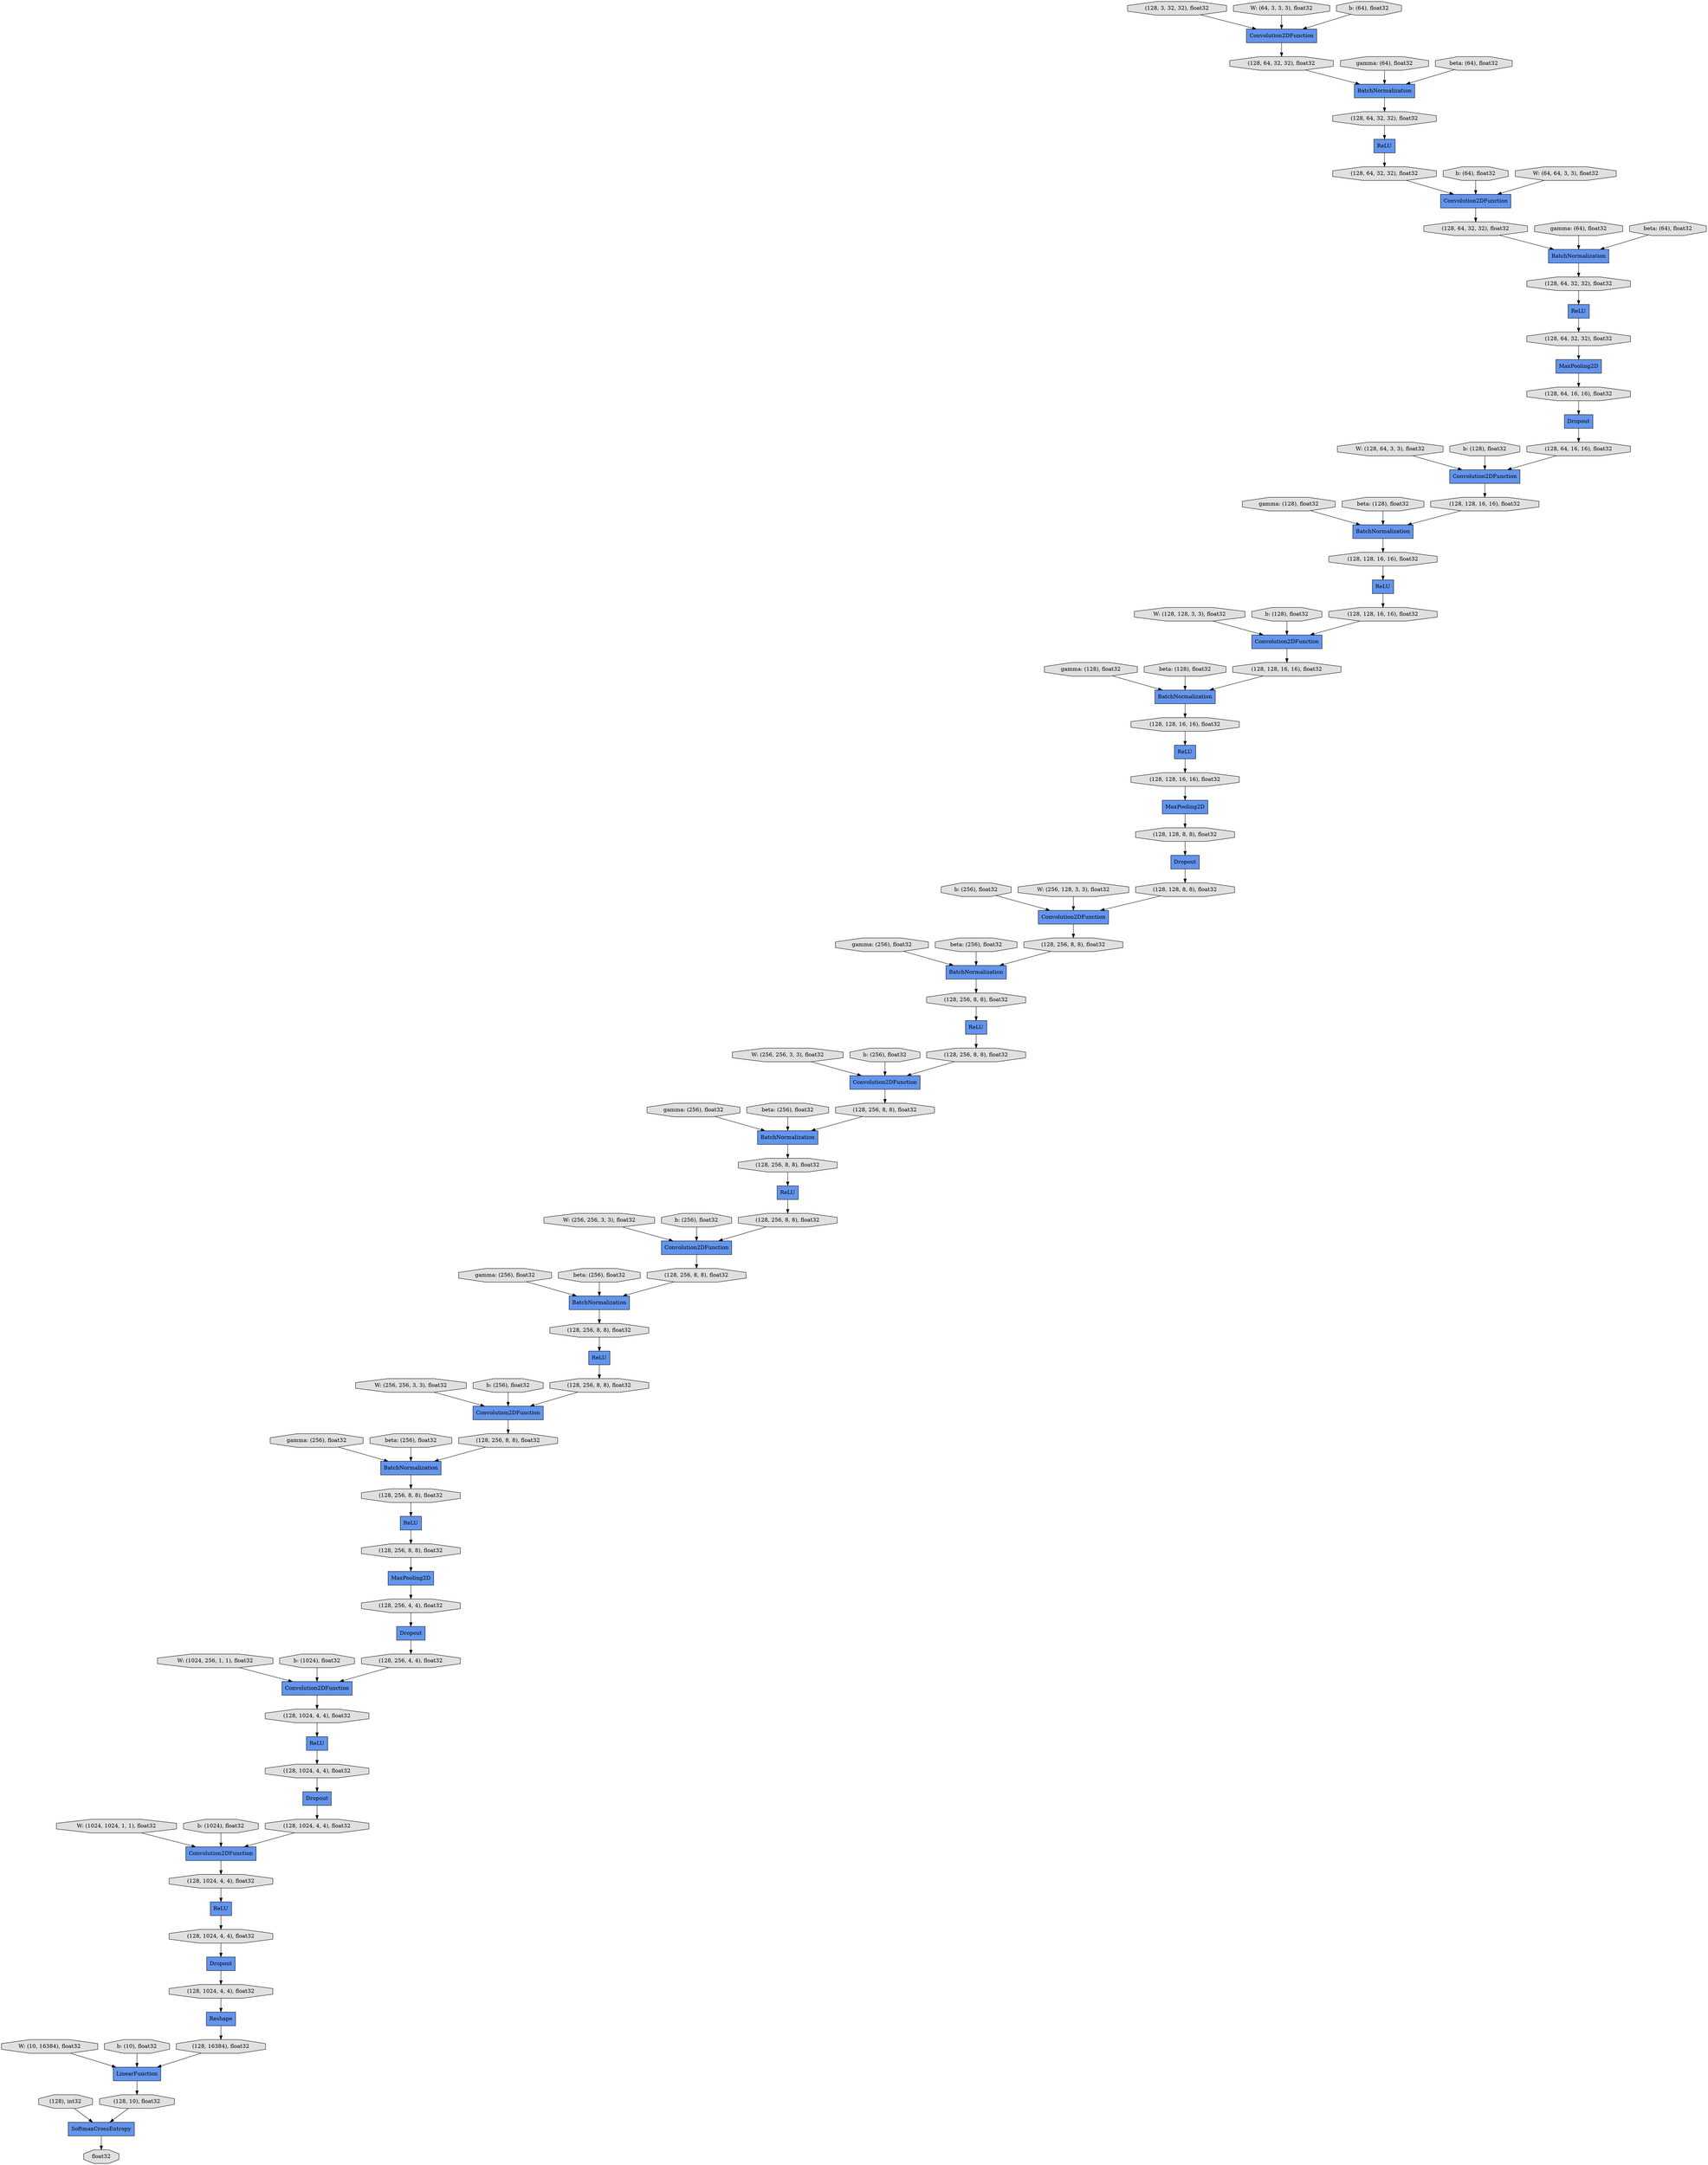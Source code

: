 digraph graphname{rankdir=TB;140088422113352 [label="BatchNormalization",style="filled",fillcolor="#6495ED",shape="record"];140088422113408 [label="ReLU",style="filled",fillcolor="#6495ED",shape="record"];140088422023352 [label="W: (256, 256, 3, 3), float32",style="filled",fillcolor="#E0E0E0",shape="octagon"];140088422088888 [label="BatchNormalization",style="filled",fillcolor="#6495ED",shape="record"];140088422113632 [label="(128, 64, 32, 32), float32",style="filled",fillcolor="#E0E0E0",shape="octagon"];140088422089112 [label="(128, 64, 16, 16), float32",style="filled",fillcolor="#E0E0E0",shape="octagon"];140088422089168 [label="Convolution2DFunction",style="filled",fillcolor="#6495ED",shape="record"];140088422023744 [label="b: (256), float32",style="filled",fillcolor="#E0E0E0",shape="octagon"];140088422113912 [label="(128, 64, 32, 32), float32",style="filled",fillcolor="#E0E0E0",shape="octagon"];140088422024136 [label="gamma: (256), float32",style="filled",fillcolor="#E0E0E0",shape="octagon"];140088422114528 [label="(128, 64, 32, 32), float32",style="filled",fillcolor="#E0E0E0",shape="octagon"];140088422024528 [label="beta: (256), float32",style="filled",fillcolor="#E0E0E0",shape="octagon"];140089624356176 [label="(128, 64, 16, 16), float32",style="filled",fillcolor="#E0E0E0",shape="octagon"];140088422114808 [label="MaxPooling2D",style="filled",fillcolor="#6495ED",shape="record"];140088422024808 [label="W: (1024, 256, 1, 1), float32",style="filled",fillcolor="#E0E0E0",shape="octagon"];140088422025200 [label="b: (1024), float32",style="filled",fillcolor="#E0E0E0",shape="octagon"];140088422025536 [label="W: (1024, 1024, 1, 1), float32",style="filled",fillcolor="#E0E0E0",shape="octagon"];140088422115648 [label="ReLU",style="filled",fillcolor="#6495ED",shape="record"];140088422115872 [label="(128, 64, 32, 32), float32",style="filled",fillcolor="#E0E0E0",shape="octagon"];140088422025928 [label="b: (1024), float32",style="filled",fillcolor="#E0E0E0",shape="octagon"];140088422091464 [label="(128, 64, 32, 32), float32",style="filled",fillcolor="#E0E0E0",shape="octagon"];140088422116208 [label="(128, 64, 32, 32), float32",style="filled",fillcolor="#E0E0E0",shape="octagon"];140088422026264 [label="W: (10, 16384), float32",style="filled",fillcolor="#E0E0E0",shape="octagon"];140088404975568 [label="(128, 16384), float32",style="filled",fillcolor="#E0E0E0",shape="octagon"];140088422116432 [label="Convolution2DFunction",style="filled",fillcolor="#6495ED",shape="record"];140088422026488 [label="b: (10), float32",style="filled",fillcolor="#E0E0E0",shape="octagon"];140088422116712 [label="Convolution2DFunction",style="filled",fillcolor="#6495ED",shape="record"];140088422116768 [label="(128, 3, 32, 32), float32",style="filled",fillcolor="#E0E0E0",shape="octagon"];140088422116992 [label="BatchNormalization",style="filled",fillcolor="#6495ED",shape="record"];140088405004360 [label="LinearFunction",style="filled",fillcolor="#6495ED",shape="record"];140088404955264 [label="Dropout",style="filled",fillcolor="#6495ED",shape="record"];140088422051968 [label="BatchNormalization",style="filled",fillcolor="#6495ED",shape="record"];140088422011120 [label="b: (256), float32",style="filled",fillcolor="#E0E0E0",shape="octagon"];140088404955376 [label="(128, 128, 16, 16), float32",style="filled",fillcolor="#E0E0E0",shape="octagon"];140088421970160 [label="b: (64), float32",style="filled",fillcolor="#E0E0E0",shape="octagon"];140088405004584 [label="(128, 10), float32",style="filled",fillcolor="#E0E0E0",shape="octagon"];140088404971816 [label="(128, 256, 8, 8), float32",style="filled",fillcolor="#E0E0E0",shape="octagon"];140088422052192 [label="ReLU",style="filled",fillcolor="#6495ED",shape="record"];140088405004696 [label="(128), int32",style="filled",fillcolor="#E0E0E0",shape="octagon"];140088404955544 [label="(128, 128, 8, 8), float32",style="filled",fillcolor="#E0E0E0",shape="octagon"];140088404955656 [label="Convolution2DFunction",style="filled",fillcolor="#6495ED",shape="record"];140088421970496 [label="gamma: (64), float32",style="filled",fillcolor="#E0E0E0",shape="octagon"];140088422011512 [label="gamma: (256), float32",style="filled",fillcolor="#E0E0E0",shape="octagon"];140088404972264 [label="Dropout",style="filled",fillcolor="#6495ED",shape="record"];140088404955936 [label="Convolution2DFunction",style="filled",fillcolor="#6495ED",shape="record"];140088422060832 [label="(128, 128, 16, 16), float32",style="filled",fillcolor="#E0E0E0",shape="octagon"];140088404972376 [label="(128, 256, 8, 8), float32",style="filled",fillcolor="#E0E0E0",shape="octagon"];140088404955992 [label="(128, 128, 8, 8), float32",style="filled",fillcolor="#E0E0E0",shape="octagon"];140088421970776 [label="beta: (64), float32",style="filled",fillcolor="#E0E0E0",shape="octagon"];140088404972488 [label="(128, 256, 4, 4), float32",style="filled",fillcolor="#E0E0E0",shape="octagon"];140088421970888 [label="W: (128, 64, 3, 3), float32",style="filled",fillcolor="#E0E0E0",shape="octagon"];140088405005312 [label="float32",style="filled",fillcolor="#E0E0E0",shape="octagon"];140088422011904 [label="beta: (256), float32",style="filled",fillcolor="#E0E0E0",shape="octagon"];140089623548928 [label="Dropout",style="filled",fillcolor="#6495ED",shape="record"];140088404972600 [label="Convolution2DFunction",style="filled",fillcolor="#6495ED",shape="record"];140088404956272 [label="(128, 256, 8, 8), float32",style="filled",fillcolor="#E0E0E0",shape="octagon"];140089604986024 [label="W: (64, 3, 3, 3), float32",style="filled",fillcolor="#E0E0E0",shape="octagon"];140088404956384 [label="(128, 256, 8, 8), float32",style="filled",fillcolor="#E0E0E0",shape="octagon"];140088422012184 [label="W: (256, 256, 3, 3), float32",style="filled",fillcolor="#E0E0E0",shape="octagon"];140088404956440 [label="ReLU",style="filled",fillcolor="#6495ED",shape="record"];140088404956496 [label="BatchNormalization",style="filled",fillcolor="#6495ED",shape="record"];140088404972936 [label="Convolution2DFunction",style="filled",fillcolor="#6495ED",shape="record"];140088421971336 [label="b: (128), float32",style="filled",fillcolor="#E0E0E0",shape="octagon"];140088404972992 [label="(128, 256, 4, 4), float32",style="filled",fillcolor="#E0E0E0",shape="octagon"];140089623549376 [label="Convolution2DFunction",style="filled",fillcolor="#6495ED",shape="record"];140088421971504 [label="gamma: (128), float32",style="filled",fillcolor="#E0E0E0",shape="octagon"];140089604986472 [label="b: (64), float32",style="filled",fillcolor="#E0E0E0",shape="octagon"];140088422012576 [label="b: (256), float32",style="filled",fillcolor="#E0E0E0",shape="octagon"];140088404956888 [label="Convolution2DFunction",style="filled",fillcolor="#6495ED",shape="record"];140088404957000 [label="(128, 256, 8, 8), float32",style="filled",fillcolor="#E0E0E0",shape="octagon"];140088421971840 [label="beta: (128), float32",style="filled",fillcolor="#E0E0E0",shape="octagon"];140088404973496 [label="(128, 1024, 4, 4), float32",style="filled",fillcolor="#E0E0E0",shape="octagon"];140088404973552 [label="Dropout",style="filled",fillcolor="#6495ED",shape="record"];140088404973608 [label="ReLU",style="filled",fillcolor="#6495ED",shape="record"];140088404957224 [label="(128, 256, 8, 8), float32",style="filled",fillcolor="#E0E0E0",shape="octagon"];140088422012968 [label="gamma: (256), float32",style="filled",fillcolor="#E0E0E0",shape="octagon"];140088404973664 [label="(128, 1024, 4, 4), float32",style="filled",fillcolor="#E0E0E0",shape="octagon"];140088422062176 [label="(128, 128, 16, 16), float32",style="filled",fillcolor="#E0E0E0",shape="octagon"];140088404957392 [label="(128, 256, 8, 8), float32",style="filled",fillcolor="#E0E0E0",shape="octagon"];140088422062288 [label="MaxPooling2D",style="filled",fillcolor="#6495ED",shape="record"];140088422391704 [label="gamma: (64), float32",style="filled",fillcolor="#E0E0E0",shape="octagon"];140088404957448 [label="ReLU",style="filled",fillcolor="#6495ED",shape="record"];140088421972232 [label="W: (128, 128, 3, 3), float32",style="filled",fillcolor="#E0E0E0",shape="octagon"];140088404957504 [label="BatchNormalization",style="filled",fillcolor="#6495ED",shape="record"];140088422013360 [label="beta: (256), float32",style="filled",fillcolor="#E0E0E0",shape="octagon"];140088422391760 [label="beta: (64), float32",style="filled",fillcolor="#E0E0E0",shape="octagon"];140088404974112 [label="(128, 1024, 4, 4), float32",style="filled",fillcolor="#E0E0E0",shape="octagon"];140088421972624 [label="b: (128), float32",style="filled",fillcolor="#E0E0E0",shape="octagon"];140088404957896 [label="Convolution2DFunction",style="filled",fillcolor="#6495ED",shape="record"];140088422013640 [label="W: (256, 256, 3, 3), float32",style="filled",fillcolor="#E0E0E0",shape="octagon"];140088421972736 [label="W: (64, 64, 3, 3), float32",style="filled",fillcolor="#E0E0E0",shape="octagon"];140088404958008 [label="(128, 256, 8, 8), float32",style="filled",fillcolor="#E0E0E0",shape="octagon"];140088404974504 [label="(128, 1024, 4, 4), float32",style="filled",fillcolor="#E0E0E0",shape="octagon"];140088404974560 [label="Dropout",style="filled",fillcolor="#6495ED",shape="record"];140088404974616 [label="ReLU",style="filled",fillcolor="#6495ED",shape="record"];140088404958232 [label="(128, 256, 8, 8), float32",style="filled",fillcolor="#E0E0E0",shape="octagon"];140088404974672 [label="(128, 1024, 4, 4), float32",style="filled",fillcolor="#E0E0E0",shape="octagon"];140088422014032 [label="b: (256), float32",style="filled",fillcolor="#E0E0E0",shape="octagon"];140088421973128 [label="gamma: (128), float32",style="filled",fillcolor="#E0E0E0",shape="octagon"];140088404958400 [label="(128, 256, 8, 8), float32",style="filled",fillcolor="#E0E0E0",shape="octagon"];140088404958456 [label="ReLU",style="filled",fillcolor="#6495ED",shape="record"];140088422063352 [label="ReLU",style="filled",fillcolor="#6495ED",shape="record"];140088404958512 [label="BatchNormalization",style="filled",fillcolor="#6495ED",shape="record"];140088404958568 [label="(128, 256, 8, 8), float32",style="filled",fillcolor="#E0E0E0",shape="octagon"];140088422014424 [label="gamma: (256), float32",style="filled",fillcolor="#E0E0E0",shape="octagon"];140088422063576 [label="(128, 128, 16, 16), float32",style="filled",fillcolor="#E0E0E0",shape="octagon"];140088404975120 [label="(128, 1024, 4, 4), float32",style="filled",fillcolor="#E0E0E0",shape="octagon"];140088421973520 [label="beta: (128), float32",style="filled",fillcolor="#E0E0E0",shape="octagon"];140088422162048 [label="(128, 128, 16, 16), float32",style="filled",fillcolor="#E0E0E0",shape="octagon"];140088404958904 [label="MaxPooling2D",style="filled",fillcolor="#6495ED",shape="record"];140088422063800 [label="(128, 128, 16, 16), float32",style="filled",fillcolor="#E0E0E0",shape="octagon"];140088404975344 [label="Reshape",style="filled",fillcolor="#6495ED",shape="record"];140088404959016 [label="(128, 256, 8, 8), float32",style="filled",fillcolor="#E0E0E0",shape="octagon"];140088421973800 [label="W: (256, 128, 3, 3), float32",style="filled",fillcolor="#E0E0E0",shape="octagon"];140088404975456 [label="SoftmaxCrossEntropy",style="filled",fillcolor="#6495ED",shape="record"];140088422014816 [label="beta: (256), float32",style="filled",fillcolor="#E0E0E0",shape="octagon"];140088404959128 [label="ReLU",style="filled",fillcolor="#6495ED",shape="record"];140088404959184 [label="BatchNormalization",style="filled",fillcolor="#6495ED",shape="record"];140088404973664 -> 140088404973552;140088422026264 -> 140088405004360;140088422060832 -> 140088422089168;140088404958456 -> 140088404959016;140088404972376 -> 140088404958904;140088404972600 -> 140088404973496;140088405004584 -> 140088404975456;140088422011904 -> 140088404956496;140088404959016 -> 140088404957896;140088404957392 -> 140088404957504;140088404957896 -> 140088404958568;140088404973608 -> 140088404973664;140088421972736 -> 140088422116432;140088422116992 -> 140088422116208;140088421970888 -> 140089623549376;140089604986472 -> 140088422116712;140088421970160 -> 140088422116432;140088422011512 -> 140088404956496;140088422088888 -> 140088422063800;140088422013640 -> 140088404956888;140088422116208 -> 140088422115648;140088404956496 -> 140088404956272;140088422116712 -> 140088422115872;140088404959184 -> 140088404971816;140088422014424 -> 140088404958512;140089623549376 -> 140088422063576;140089623548928 -> 140088422089112;140088422113408 -> 140088422091464;140088422024528 -> 140088404959184;140088404972488 -> 140088404972264;140088404958008 -> 140088404956888;140088422063800 -> 140088422063352;140088422115648 -> 140088422114528;140088422114528 -> 140088422116432;140088422025536 -> 140088404972936;140088422062288 -> 140088404955544;140088404972936 -> 140088404974504;140088422014816 -> 140088404958512;140088421972624 -> 140088422089168;140088404974112 -> 140088404972936;140088421971840 -> 140088422088888;140089604986024 -> 140088422116712;140088404972992 -> 140088404972600;140088404975120 -> 140088404975344;140088422024808 -> 140088404972600;140088421973520 -> 140088422051968;140088422023744 -> 140088404957896;140088422051968 -> 140088422162048;140088404959128 -> 140088404972376;140088422089168 -> 140088422062176;140088422062176 -> 140088422051968;140088404957504 -> 140088404957224;140088404955656 -> 140088404956384;140088422116768 -> 140088422116712;140088421971504 -> 140088422088888;140088404958400 -> 140088404958512;140088404973552 -> 140088404974112;140088404958568 -> 140088404959184;140088422026488 -> 140088405004360;140088422025200 -> 140088404972600;140088404973496 -> 140088404973608;140088404958512 -> 140088404958232;140088422023352 -> 140088404957896;140088404975456 -> 140088405005312;140088422012184 -> 140088404955936;140088421973800 -> 140088404955656;140088404955376 -> 140088422062288;140088422024136 -> 140088404959184;140088422115872 -> 140088422116992;140088422011120 -> 140088404955656;140088422025928 -> 140088404972936;140088422063576 -> 140088422088888;140088404972264 -> 140088404972992;140088422013360 -> 140088404957504;140088421972232 -> 140088422089168;140088404974672 -> 140088404974560;140088404974560 -> 140088404975120;140088404974504 -> 140088404974616;140088404955992 -> 140088404955656;140088404958904 -> 140088404972488;140088422012968 -> 140088404957504;140088422113632 -> 140088422113352;140088422391704 -> 140088422116992;140088405004696 -> 140088404975456;140088404955936 -> 140088404957392;140088422091464 -> 140088422114808;140088421970776 -> 140088422113352;140088422116432 -> 140088422113632;140088404957000 -> 140088404955936;140088404975568 -> 140088405004360;140088404971816 -> 140088404959128;140088405004360 -> 140088405004584;140088404958232 -> 140088404958456;140088404975344 -> 140088404975568;140088404955544 -> 140088404955264;140088422113912 -> 140088422113408;140088422089112 -> 140089623549376;140088404974616 -> 140088404974672;140088421973128 -> 140088422051968;140088404957448 -> 140088404958008;140088404957224 -> 140088404957448;140088404956888 -> 140088404958400;140089624356176 -> 140089623548928;140088421971336 -> 140089623549376;140088422162048 -> 140088422052192;140088421970496 -> 140088422113352;140088422052192 -> 140088404955376;140088422063352 -> 140088422060832;140088422114808 -> 140089624356176;140088422113352 -> 140088422113912;140088422391760 -> 140088422116992;140088404955264 -> 140088404955992;140088422014032 -> 140088404956888;140088404956440 -> 140088404957000;140088422012576 -> 140088404955936;140088404956384 -> 140088404956496;140088404956272 -> 140088404956440;}